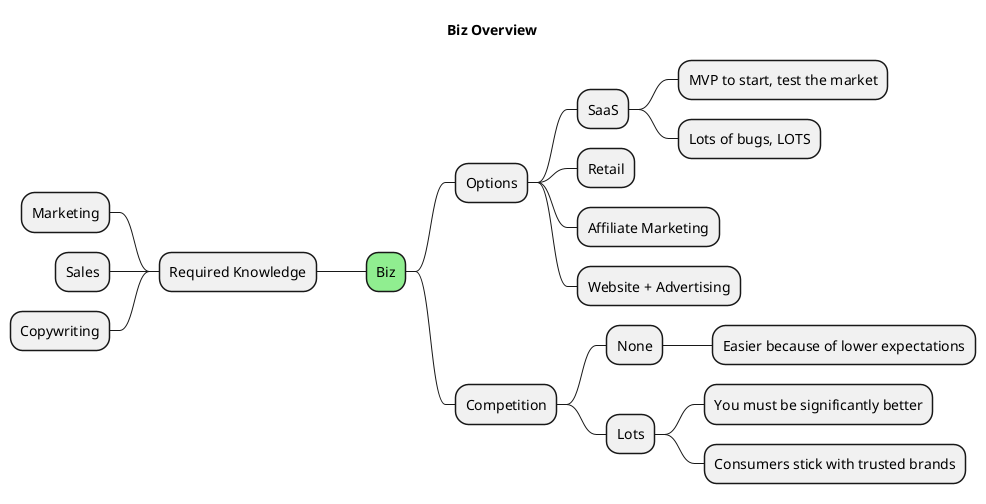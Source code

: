 @startmindmap

title Biz Overview

*[#lightgreen] Biz
++ Options
+++ SaaS
++++ MVP to start, test the market
++++ Lots of bugs, LOTS
+++ Retail
+++ Affiliate Marketing
+++ Website + Advertising
-- Required Knowledge
--- Marketing
--- Sales
--- Copywriting
++ Competition
+++ None
++++ Easier because of lower expectations
+++ Lots
++++ You must be significantly better
++++ Consumers stick with trusted brands

@endmindmap

